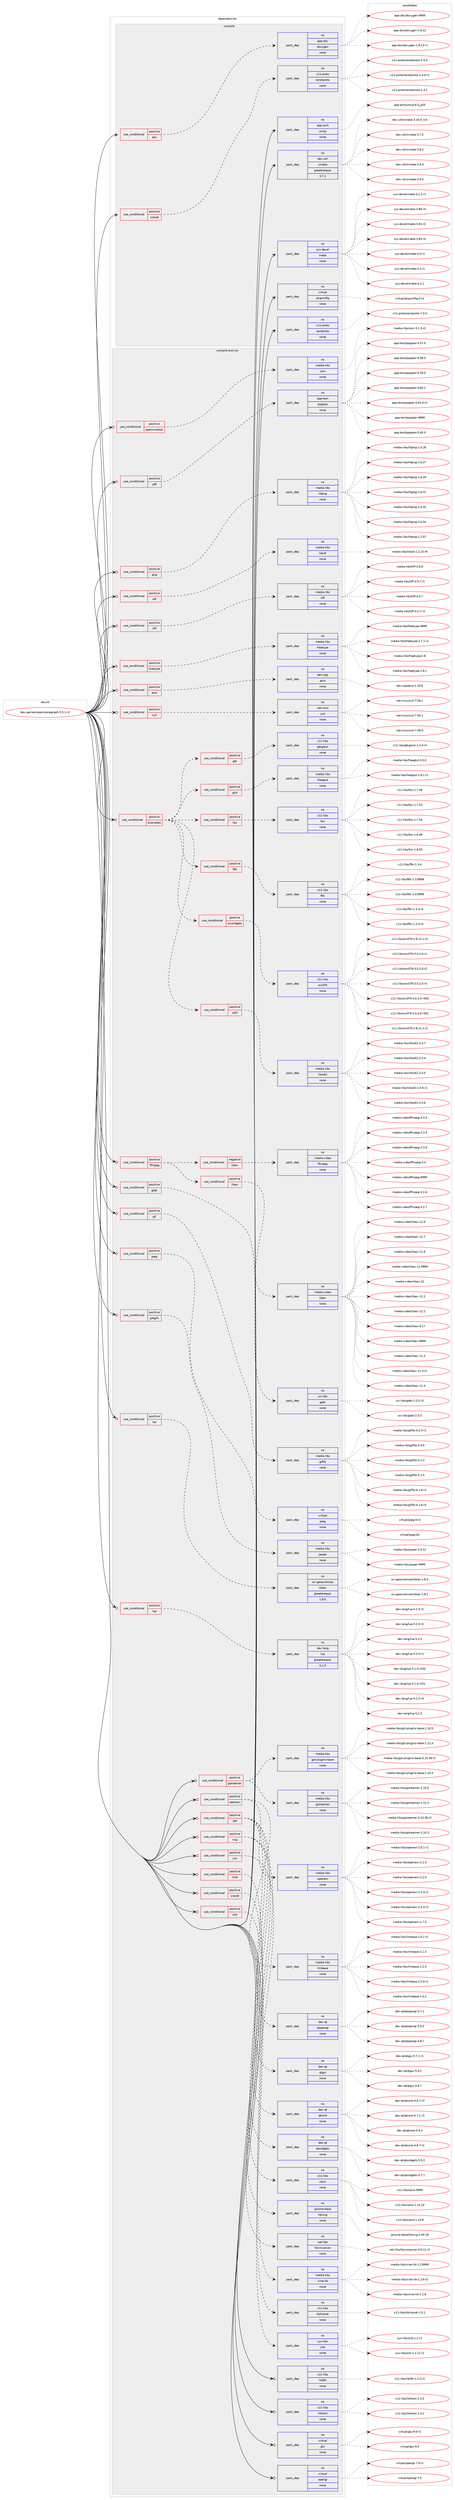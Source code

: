 digraph prolog {

# *************
# Graph options
# *************

newrank=true;
concentrate=true;
compound=true;
graph [rankdir=LR,fontname=Helvetica,fontsize=10,ranksep=1.5];#, ranksep=2.5, nodesep=0.2];
edge  [arrowhead=vee];
node  [fontname=Helvetica,fontsize=10];

# **********
# The ebuild
# **********

subgraph cluster_leftcol {
color=gray;
rank=same;
label=<<i>ebuild</i>>;
id [label="dev-games/openscenegraph-3.5.1-r2", color=red, width=4, href="../dev-games/openscenegraph-3.5.1-r2.svg"];
}

# ****************
# The dependencies
# ****************

subgraph cluster_midcol {
color=gray;
label=<<i>dependencies</i>>;
subgraph cluster_compile {
fillcolor="#eeeeee";
style=filled;
label=<<i>compile</i>>;
subgraph cond17698 {
dependency73138 [label=<<TABLE BORDER="0" CELLBORDER="1" CELLSPACING="0" CELLPADDING="4"><TR><TD ROWSPAN="3" CELLPADDING="10">use_conditional</TD></TR><TR><TD>positive</TD></TR><TR><TD>doc</TD></TR></TABLE>>, shape=none, color=red];
subgraph pack53819 {
dependency73139 [label=<<TABLE BORDER="0" CELLBORDER="1" CELLSPACING="0" CELLPADDING="4" WIDTH="220"><TR><TD ROWSPAN="6" CELLPADDING="30">pack_dep</TD></TR><TR><TD WIDTH="110">no</TD></TR><TR><TD>app-doc</TD></TR><TR><TD>doxygen</TD></TR><TR><TD>none</TD></TR><TR><TD></TD></TR></TABLE>>, shape=none, color=blue];
}
dependency73138:e -> dependency73139:w [weight=20,style="dashed",arrowhead="vee"];
}
id:e -> dependency73138:w [weight=20,style="solid",arrowhead="vee"];
subgraph cond17699 {
dependency73140 [label=<<TABLE BORDER="0" CELLBORDER="1" CELLSPACING="0" CELLPADDING="4"><TR><TD ROWSPAN="3" CELLPADDING="10">use_conditional</TD></TR><TR><TD>positive</TD></TR><TR><TD>xrandr</TD></TR></TABLE>>, shape=none, color=red];
subgraph pack53820 {
dependency73141 [label=<<TABLE BORDER="0" CELLBORDER="1" CELLSPACING="0" CELLPADDING="4" WIDTH="220"><TR><TD ROWSPAN="6" CELLPADDING="30">pack_dep</TD></TR><TR><TD WIDTH="110">no</TD></TR><TR><TD>x11-proto</TD></TR><TR><TD>randrproto</TD></TR><TR><TD>none</TD></TR><TR><TD></TD></TR></TABLE>>, shape=none, color=blue];
}
dependency73140:e -> dependency73141:w [weight=20,style="dashed",arrowhead="vee"];
}
id:e -> dependency73140:w [weight=20,style="solid",arrowhead="vee"];
subgraph pack53821 {
dependency73142 [label=<<TABLE BORDER="0" CELLBORDER="1" CELLSPACING="0" CELLPADDING="4" WIDTH="220"><TR><TD ROWSPAN="6" CELLPADDING="30">pack_dep</TD></TR><TR><TD WIDTH="110">no</TD></TR><TR><TD>app-arch</TD></TR><TR><TD>unzip</TD></TR><TR><TD>none</TD></TR><TR><TD></TD></TR></TABLE>>, shape=none, color=blue];
}
id:e -> dependency73142:w [weight=20,style="solid",arrowhead="vee"];
subgraph pack53822 {
dependency73143 [label=<<TABLE BORDER="0" CELLBORDER="1" CELLSPACING="0" CELLPADDING="4" WIDTH="220"><TR><TD ROWSPAN="6" CELLPADDING="30">pack_dep</TD></TR><TR><TD WIDTH="110">no</TD></TR><TR><TD>dev-util</TD></TR><TR><TD>cmake</TD></TR><TR><TD>greaterequal</TD></TR><TR><TD>3.7.2</TD></TR></TABLE>>, shape=none, color=blue];
}
id:e -> dependency73143:w [weight=20,style="solid",arrowhead="vee"];
subgraph pack53823 {
dependency73144 [label=<<TABLE BORDER="0" CELLBORDER="1" CELLSPACING="0" CELLPADDING="4" WIDTH="220"><TR><TD ROWSPAN="6" CELLPADDING="30">pack_dep</TD></TR><TR><TD WIDTH="110">no</TD></TR><TR><TD>sys-devel</TD></TR><TR><TD>make</TD></TR><TR><TD>none</TD></TR><TR><TD></TD></TR></TABLE>>, shape=none, color=blue];
}
id:e -> dependency73144:w [weight=20,style="solid",arrowhead="vee"];
subgraph pack53824 {
dependency73145 [label=<<TABLE BORDER="0" CELLBORDER="1" CELLSPACING="0" CELLPADDING="4" WIDTH="220"><TR><TD ROWSPAN="6" CELLPADDING="30">pack_dep</TD></TR><TR><TD WIDTH="110">no</TD></TR><TR><TD>virtual</TD></TR><TR><TD>pkgconfig</TD></TR><TR><TD>none</TD></TR><TR><TD></TD></TR></TABLE>>, shape=none, color=blue];
}
id:e -> dependency73145:w [weight=20,style="solid",arrowhead="vee"];
subgraph pack53825 {
dependency73146 [label=<<TABLE BORDER="0" CELLBORDER="1" CELLSPACING="0" CELLPADDING="4" WIDTH="220"><TR><TD ROWSPAN="6" CELLPADDING="30">pack_dep</TD></TR><TR><TD WIDTH="110">no</TD></TR><TR><TD>x11-proto</TD></TR><TR><TD>xextproto</TD></TR><TR><TD>none</TD></TR><TR><TD></TD></TR></TABLE>>, shape=none, color=blue];
}
id:e -> dependency73146:w [weight=20,style="solid",arrowhead="vee"];
}
subgraph cluster_compileandrun {
fillcolor="#eeeeee";
style=filled;
label=<<i>compile and run</i>>;
subgraph cond17700 {
dependency73147 [label=<<TABLE BORDER="0" CELLBORDER="1" CELLSPACING="0" CELLPADDING="4"><TR><TD ROWSPAN="3" CELLPADDING="10">use_conditional</TD></TR><TR><TD>positive</TD></TR><TR><TD>asio</TD></TR></TABLE>>, shape=none, color=red];
subgraph pack53826 {
dependency73148 [label=<<TABLE BORDER="0" CELLBORDER="1" CELLSPACING="0" CELLPADDING="4" WIDTH="220"><TR><TD ROWSPAN="6" CELLPADDING="30">pack_dep</TD></TR><TR><TD WIDTH="110">no</TD></TR><TR><TD>dev-cpp</TD></TR><TR><TD>asio</TD></TR><TR><TD>none</TD></TR><TR><TD></TD></TR></TABLE>>, shape=none, color=blue];
}
dependency73147:e -> dependency73148:w [weight=20,style="dashed",arrowhead="vee"];
}
id:e -> dependency73147:w [weight=20,style="solid",arrowhead="odotvee"];
subgraph cond17701 {
dependency73149 [label=<<TABLE BORDER="0" CELLBORDER="1" CELLSPACING="0" CELLPADDING="4"><TR><TD ROWSPAN="3" CELLPADDING="10">use_conditional</TD></TR><TR><TD>positive</TD></TR><TR><TD>curl</TD></TR></TABLE>>, shape=none, color=red];
subgraph pack53827 {
dependency73150 [label=<<TABLE BORDER="0" CELLBORDER="1" CELLSPACING="0" CELLPADDING="4" WIDTH="220"><TR><TD ROWSPAN="6" CELLPADDING="30">pack_dep</TD></TR><TR><TD WIDTH="110">no</TD></TR><TR><TD>net-misc</TD></TR><TR><TD>curl</TD></TR><TR><TD>none</TD></TR><TR><TD></TD></TR></TABLE>>, shape=none, color=blue];
}
dependency73149:e -> dependency73150:w [weight=20,style="dashed",arrowhead="vee"];
}
id:e -> dependency73149:w [weight=20,style="solid",arrowhead="odotvee"];
subgraph cond17702 {
dependency73151 [label=<<TABLE BORDER="0" CELLBORDER="1" CELLSPACING="0" CELLPADDING="4"><TR><TD ROWSPAN="3" CELLPADDING="10">use_conditional</TD></TR><TR><TD>positive</TD></TR><TR><TD>examples</TD></TR></TABLE>>, shape=none, color=red];
subgraph cond17703 {
dependency73152 [label=<<TABLE BORDER="0" CELLBORDER="1" CELLSPACING="0" CELLPADDING="4"><TR><TD ROWSPAN="3" CELLPADDING="10">use_conditional</TD></TR><TR><TD>positive</TD></TR><TR><TD>fltk</TD></TR></TABLE>>, shape=none, color=red];
subgraph pack53828 {
dependency73153 [label=<<TABLE BORDER="0" CELLBORDER="1" CELLSPACING="0" CELLPADDING="4" WIDTH="220"><TR><TD ROWSPAN="6" CELLPADDING="30">pack_dep</TD></TR><TR><TD WIDTH="110">no</TD></TR><TR><TD>x11-libs</TD></TR><TR><TD>fltk</TD></TR><TR><TD>none</TD></TR><TR><TD></TD></TR></TABLE>>, shape=none, color=blue];
}
dependency73152:e -> dependency73153:w [weight=20,style="dashed",arrowhead="vee"];
}
dependency73151:e -> dependency73152:w [weight=20,style="dashed",arrowhead="vee"];
subgraph cond17704 {
dependency73154 [label=<<TABLE BORDER="0" CELLBORDER="1" CELLSPACING="0" CELLPADDING="4"><TR><TD ROWSPAN="3" CELLPADDING="10">use_conditional</TD></TR><TR><TD>positive</TD></TR><TR><TD>fox</TD></TR></TABLE>>, shape=none, color=red];
subgraph pack53829 {
dependency73155 [label=<<TABLE BORDER="0" CELLBORDER="1" CELLSPACING="0" CELLPADDING="4" WIDTH="220"><TR><TD ROWSPAN="6" CELLPADDING="30">pack_dep</TD></TR><TR><TD WIDTH="110">no</TD></TR><TR><TD>x11-libs</TD></TR><TR><TD>fox</TD></TR><TR><TD>none</TD></TR><TR><TD></TD></TR></TABLE>>, shape=none, color=blue];
}
dependency73154:e -> dependency73155:w [weight=20,style="dashed",arrowhead="vee"];
}
dependency73151:e -> dependency73154:w [weight=20,style="dashed",arrowhead="vee"];
subgraph cond17705 {
dependency73156 [label=<<TABLE BORDER="0" CELLBORDER="1" CELLSPACING="0" CELLPADDING="4"><TR><TD ROWSPAN="3" CELLPADDING="10">use_conditional</TD></TR><TR><TD>positive</TD></TR><TR><TD>glut</TD></TR></TABLE>>, shape=none, color=red];
subgraph pack53830 {
dependency73157 [label=<<TABLE BORDER="0" CELLBORDER="1" CELLSPACING="0" CELLPADDING="4" WIDTH="220"><TR><TD ROWSPAN="6" CELLPADDING="30">pack_dep</TD></TR><TR><TD WIDTH="110">no</TD></TR><TR><TD>media-libs</TD></TR><TR><TD>freeglut</TD></TR><TR><TD>none</TD></TR><TR><TD></TD></TR></TABLE>>, shape=none, color=blue];
}
dependency73156:e -> dependency73157:w [weight=20,style="dashed",arrowhead="vee"];
}
dependency73151:e -> dependency73156:w [weight=20,style="dashed",arrowhead="vee"];
subgraph cond17706 {
dependency73158 [label=<<TABLE BORDER="0" CELLBORDER="1" CELLSPACING="0" CELLPADDING="4"><TR><TD ROWSPAN="3" CELLPADDING="10">use_conditional</TD></TR><TR><TD>positive</TD></TR><TR><TD>gtk</TD></TR></TABLE>>, shape=none, color=red];
subgraph pack53831 {
dependency73159 [label=<<TABLE BORDER="0" CELLBORDER="1" CELLSPACING="0" CELLPADDING="4" WIDTH="220"><TR><TD ROWSPAN="6" CELLPADDING="30">pack_dep</TD></TR><TR><TD WIDTH="110">no</TD></TR><TR><TD>x11-libs</TD></TR><TR><TD>gtkglext</TD></TR><TR><TD>none</TD></TR><TR><TD></TD></TR></TABLE>>, shape=none, color=blue];
}
dependency73158:e -> dependency73159:w [weight=20,style="dashed",arrowhead="vee"];
}
dependency73151:e -> dependency73158:w [weight=20,style="dashed",arrowhead="vee"];
subgraph cond17707 {
dependency73160 [label=<<TABLE BORDER="0" CELLBORDER="1" CELLSPACING="0" CELLPADDING="4"><TR><TD ROWSPAN="3" CELLPADDING="10">use_conditional</TD></TR><TR><TD>positive</TD></TR><TR><TD>sdl2</TD></TR></TABLE>>, shape=none, color=red];
subgraph pack53832 {
dependency73161 [label=<<TABLE BORDER="0" CELLBORDER="1" CELLSPACING="0" CELLPADDING="4" WIDTH="220"><TR><TD ROWSPAN="6" CELLPADDING="30">pack_dep</TD></TR><TR><TD WIDTH="110">no</TD></TR><TR><TD>media-libs</TD></TR><TR><TD>libsdl2</TD></TR><TR><TD>none</TD></TR><TR><TD></TD></TR></TABLE>>, shape=none, color=blue];
}
dependency73160:e -> dependency73161:w [weight=20,style="dashed",arrowhead="vee"];
}
dependency73151:e -> dependency73160:w [weight=20,style="dashed",arrowhead="vee"];
subgraph cond17708 {
dependency73162 [label=<<TABLE BORDER="0" CELLBORDER="1" CELLSPACING="0" CELLPADDING="4"><TR><TD ROWSPAN="3" CELLPADDING="10">use_conditional</TD></TR><TR><TD>positive</TD></TR><TR><TD>wxwidgets</TD></TR></TABLE>>, shape=none, color=red];
subgraph pack53833 {
dependency73163 [label=<<TABLE BORDER="0" CELLBORDER="1" CELLSPACING="0" CELLPADDING="4" WIDTH="220"><TR><TD ROWSPAN="6" CELLPADDING="30">pack_dep</TD></TR><TR><TD WIDTH="110">no</TD></TR><TR><TD>x11-libs</TD></TR><TR><TD>wxGTK</TD></TR><TR><TD>none</TD></TR><TR><TD></TD></TR></TABLE>>, shape=none, color=blue];
}
dependency73162:e -> dependency73163:w [weight=20,style="dashed",arrowhead="vee"];
}
dependency73151:e -> dependency73162:w [weight=20,style="dashed",arrowhead="vee"];
}
id:e -> dependency73151:w [weight=20,style="solid",arrowhead="odotvee"];
subgraph cond17709 {
dependency73164 [label=<<TABLE BORDER="0" CELLBORDER="1" CELLSPACING="0" CELLPADDING="4"><TR><TD ROWSPAN="3" CELLPADDING="10">use_conditional</TD></TR><TR><TD>positive</TD></TR><TR><TD>ffmpeg</TD></TR></TABLE>>, shape=none, color=red];
subgraph cond17710 {
dependency73165 [label=<<TABLE BORDER="0" CELLBORDER="1" CELLSPACING="0" CELLPADDING="4"><TR><TD ROWSPAN="3" CELLPADDING="10">use_conditional</TD></TR><TR><TD>positive</TD></TR><TR><TD>libav</TD></TR></TABLE>>, shape=none, color=red];
subgraph pack53834 {
dependency73166 [label=<<TABLE BORDER="0" CELLBORDER="1" CELLSPACING="0" CELLPADDING="4" WIDTH="220"><TR><TD ROWSPAN="6" CELLPADDING="30">pack_dep</TD></TR><TR><TD WIDTH="110">no</TD></TR><TR><TD>media-video</TD></TR><TR><TD>libav</TD></TR><TR><TD>none</TD></TR><TR><TD></TD></TR></TABLE>>, shape=none, color=blue];
}
dependency73165:e -> dependency73166:w [weight=20,style="dashed",arrowhead="vee"];
}
dependency73164:e -> dependency73165:w [weight=20,style="dashed",arrowhead="vee"];
subgraph cond17711 {
dependency73167 [label=<<TABLE BORDER="0" CELLBORDER="1" CELLSPACING="0" CELLPADDING="4"><TR><TD ROWSPAN="3" CELLPADDING="10">use_conditional</TD></TR><TR><TD>negative</TD></TR><TR><TD>libav</TD></TR></TABLE>>, shape=none, color=red];
subgraph pack53835 {
dependency73168 [label=<<TABLE BORDER="0" CELLBORDER="1" CELLSPACING="0" CELLPADDING="4" WIDTH="220"><TR><TD ROWSPAN="6" CELLPADDING="30">pack_dep</TD></TR><TR><TD WIDTH="110">no</TD></TR><TR><TD>media-video</TD></TR><TR><TD>ffmpeg</TD></TR><TR><TD>none</TD></TR><TR><TD></TD></TR></TABLE>>, shape=none, color=blue];
}
dependency73167:e -> dependency73168:w [weight=20,style="dashed",arrowhead="vee"];
}
dependency73164:e -> dependency73167:w [weight=20,style="dashed",arrowhead="vee"];
}
id:e -> dependency73164:w [weight=20,style="solid",arrowhead="odotvee"];
subgraph cond17712 {
dependency73169 [label=<<TABLE BORDER="0" CELLBORDER="1" CELLSPACING="0" CELLPADDING="4"><TR><TD ROWSPAN="3" CELLPADDING="10">use_conditional</TD></TR><TR><TD>positive</TD></TR><TR><TD>gdal</TD></TR></TABLE>>, shape=none, color=red];
subgraph pack53836 {
dependency73170 [label=<<TABLE BORDER="0" CELLBORDER="1" CELLSPACING="0" CELLPADDING="4" WIDTH="220"><TR><TD ROWSPAN="6" CELLPADDING="30">pack_dep</TD></TR><TR><TD WIDTH="110">no</TD></TR><TR><TD>sci-libs</TD></TR><TR><TD>gdal</TD></TR><TR><TD>none</TD></TR><TR><TD></TD></TR></TABLE>>, shape=none, color=blue];
}
dependency73169:e -> dependency73170:w [weight=20,style="dashed",arrowhead="vee"];
}
id:e -> dependency73169:w [weight=20,style="solid",arrowhead="odotvee"];
subgraph cond17713 {
dependency73171 [label=<<TABLE BORDER="0" CELLBORDER="1" CELLSPACING="0" CELLPADDING="4"><TR><TD ROWSPAN="3" CELLPADDING="10">use_conditional</TD></TR><TR><TD>positive</TD></TR><TR><TD>gif</TD></TR></TABLE>>, shape=none, color=red];
subgraph pack53837 {
dependency73172 [label=<<TABLE BORDER="0" CELLBORDER="1" CELLSPACING="0" CELLPADDING="4" WIDTH="220"><TR><TD ROWSPAN="6" CELLPADDING="30">pack_dep</TD></TR><TR><TD WIDTH="110">no</TD></TR><TR><TD>media-libs</TD></TR><TR><TD>giflib</TD></TR><TR><TD>none</TD></TR><TR><TD></TD></TR></TABLE>>, shape=none, color=blue];
}
dependency73171:e -> dependency73172:w [weight=20,style="dashed",arrowhead="vee"];
}
id:e -> dependency73171:w [weight=20,style="solid",arrowhead="odotvee"];
subgraph cond17714 {
dependency73173 [label=<<TABLE BORDER="0" CELLBORDER="1" CELLSPACING="0" CELLPADDING="4"><TR><TD ROWSPAN="3" CELLPADDING="10">use_conditional</TD></TR><TR><TD>positive</TD></TR><TR><TD>gstreamer</TD></TR></TABLE>>, shape=none, color=red];
subgraph pack53838 {
dependency73174 [label=<<TABLE BORDER="0" CELLBORDER="1" CELLSPACING="0" CELLPADDING="4" WIDTH="220"><TR><TD ROWSPAN="6" CELLPADDING="30">pack_dep</TD></TR><TR><TD WIDTH="110">no</TD></TR><TR><TD>media-libs</TD></TR><TR><TD>gstreamer</TD></TR><TR><TD>none</TD></TR><TR><TD></TD></TR></TABLE>>, shape=none, color=blue];
}
dependency73173:e -> dependency73174:w [weight=20,style="dashed",arrowhead="vee"];
subgraph pack53839 {
dependency73175 [label=<<TABLE BORDER="0" CELLBORDER="1" CELLSPACING="0" CELLPADDING="4" WIDTH="220"><TR><TD ROWSPAN="6" CELLPADDING="30">pack_dep</TD></TR><TR><TD WIDTH="110">no</TD></TR><TR><TD>media-libs</TD></TR><TR><TD>gst-plugins-base</TD></TR><TR><TD>none</TD></TR><TR><TD></TD></TR></TABLE>>, shape=none, color=blue];
}
dependency73173:e -> dependency73175:w [weight=20,style="dashed",arrowhead="vee"];
}
id:e -> dependency73173:w [weight=20,style="solid",arrowhead="odotvee"];
subgraph cond17715 {
dependency73176 [label=<<TABLE BORDER="0" CELLBORDER="1" CELLSPACING="0" CELLPADDING="4"><TR><TD ROWSPAN="3" CELLPADDING="10">use_conditional</TD></TR><TR><TD>positive</TD></TR><TR><TD>jpeg</TD></TR></TABLE>>, shape=none, color=red];
subgraph pack53840 {
dependency73177 [label=<<TABLE BORDER="0" CELLBORDER="1" CELLSPACING="0" CELLPADDING="4" WIDTH="220"><TR><TD ROWSPAN="6" CELLPADDING="30">pack_dep</TD></TR><TR><TD WIDTH="110">no</TD></TR><TR><TD>virtual</TD></TR><TR><TD>jpeg</TD></TR><TR><TD>none</TD></TR><TR><TD></TD></TR></TABLE>>, shape=none, color=blue];
}
dependency73176:e -> dependency73177:w [weight=20,style="dashed",arrowhead="vee"];
}
id:e -> dependency73176:w [weight=20,style="solid",arrowhead="odotvee"];
subgraph cond17716 {
dependency73178 [label=<<TABLE BORDER="0" CELLBORDER="1" CELLSPACING="0" CELLPADDING="4"><TR><TD ROWSPAN="3" CELLPADDING="10">use_conditional</TD></TR><TR><TD>positive</TD></TR><TR><TD>jpeg2k</TD></TR></TABLE>>, shape=none, color=red];
subgraph pack53841 {
dependency73179 [label=<<TABLE BORDER="0" CELLBORDER="1" CELLSPACING="0" CELLPADDING="4" WIDTH="220"><TR><TD ROWSPAN="6" CELLPADDING="30">pack_dep</TD></TR><TR><TD WIDTH="110">no</TD></TR><TR><TD>media-libs</TD></TR><TR><TD>jasper</TD></TR><TR><TD>none</TD></TR><TR><TD></TD></TR></TABLE>>, shape=none, color=blue];
}
dependency73178:e -> dependency73179:w [weight=20,style="dashed",arrowhead="vee"];
}
id:e -> dependency73178:w [weight=20,style="solid",arrowhead="odotvee"];
subgraph cond17717 {
dependency73180 [label=<<TABLE BORDER="0" CELLBORDER="1" CELLSPACING="0" CELLPADDING="4"><TR><TD ROWSPAN="3" CELLPADDING="10">use_conditional</TD></TR><TR><TD>positive</TD></TR><TR><TD>las</TD></TR></TABLE>>, shape=none, color=red];
subgraph pack53842 {
dependency73181 [label=<<TABLE BORDER="0" CELLBORDER="1" CELLSPACING="0" CELLPADDING="4" WIDTH="220"><TR><TD ROWSPAN="6" CELLPADDING="30">pack_dep</TD></TR><TR><TD WIDTH="110">no</TD></TR><TR><TD>sci-geosciences</TD></TR><TR><TD>liblas</TD></TR><TR><TD>greaterequal</TD></TR><TR><TD>1.8.0</TD></TR></TABLE>>, shape=none, color=blue];
}
dependency73180:e -> dependency73181:w [weight=20,style="dashed",arrowhead="vee"];
}
id:e -> dependency73180:w [weight=20,style="solid",arrowhead="odotvee"];
subgraph cond17718 {
dependency73182 [label=<<TABLE BORDER="0" CELLBORDER="1" CELLSPACING="0" CELLPADDING="4"><TR><TD ROWSPAN="3" CELLPADDING="10">use_conditional</TD></TR><TR><TD>positive</TD></TR><TR><TD>lua</TD></TR></TABLE>>, shape=none, color=red];
subgraph pack53843 {
dependency73183 [label=<<TABLE BORDER="0" CELLBORDER="1" CELLSPACING="0" CELLPADDING="4" WIDTH="220"><TR><TD ROWSPAN="6" CELLPADDING="30">pack_dep</TD></TR><TR><TD WIDTH="110">no</TD></TR><TR><TD>dev-lang</TD></TR><TR><TD>lua</TD></TR><TR><TD>greaterequal</TD></TR><TR><TD>5.1.5</TD></TR></TABLE>>, shape=none, color=blue];
}
dependency73182:e -> dependency73183:w [weight=20,style="dashed",arrowhead="vee"];
}
id:e -> dependency73182:w [weight=20,style="solid",arrowhead="odotvee"];
subgraph cond17719 {
dependency73184 [label=<<TABLE BORDER="0" CELLBORDER="1" CELLSPACING="0" CELLPADDING="4"><TR><TD ROWSPAN="3" CELLPADDING="10">use_conditional</TD></TR><TR><TD>positive</TD></TR><TR><TD>openexr</TD></TR></TABLE>>, shape=none, color=red];
subgraph pack53844 {
dependency73185 [label=<<TABLE BORDER="0" CELLBORDER="1" CELLSPACING="0" CELLPADDING="4" WIDTH="220"><TR><TD ROWSPAN="6" CELLPADDING="30">pack_dep</TD></TR><TR><TD WIDTH="110">no</TD></TR><TR><TD>media-libs</TD></TR><TR><TD>ilmbase</TD></TR><TR><TD>none</TD></TR><TR><TD></TD></TR></TABLE>>, shape=none, color=blue];
}
dependency73184:e -> dependency73185:w [weight=20,style="dashed",arrowhead="vee"];
subgraph pack53845 {
dependency73186 [label=<<TABLE BORDER="0" CELLBORDER="1" CELLSPACING="0" CELLPADDING="4" WIDTH="220"><TR><TD ROWSPAN="6" CELLPADDING="30">pack_dep</TD></TR><TR><TD WIDTH="110">no</TD></TR><TR><TD>media-libs</TD></TR><TR><TD>openexr</TD></TR><TR><TD>none</TD></TR><TR><TD></TD></TR></TABLE>>, shape=none, color=blue];
}
dependency73184:e -> dependency73186:w [weight=20,style="dashed",arrowhead="vee"];
}
id:e -> dependency73184:w [weight=20,style="solid",arrowhead="odotvee"];
subgraph cond17720 {
dependency73187 [label=<<TABLE BORDER="0" CELLBORDER="1" CELLSPACING="0" CELLPADDING="4"><TR><TD ROWSPAN="3" CELLPADDING="10">use_conditional</TD></TR><TR><TD>positive</TD></TR><TR><TD>openinventor</TD></TR></TABLE>>, shape=none, color=red];
subgraph pack53846 {
dependency73188 [label=<<TABLE BORDER="0" CELLBORDER="1" CELLSPACING="0" CELLPADDING="4" WIDTH="220"><TR><TD ROWSPAN="6" CELLPADDING="30">pack_dep</TD></TR><TR><TD WIDTH="110">no</TD></TR><TR><TD>media-libs</TD></TR><TR><TD>coin</TD></TR><TR><TD>none</TD></TR><TR><TD></TD></TR></TABLE>>, shape=none, color=blue];
}
dependency73187:e -> dependency73188:w [weight=20,style="dashed",arrowhead="vee"];
}
id:e -> dependency73187:w [weight=20,style="solid",arrowhead="odotvee"];
subgraph cond17721 {
dependency73189 [label=<<TABLE BORDER="0" CELLBORDER="1" CELLSPACING="0" CELLPADDING="4"><TR><TD ROWSPAN="3" CELLPADDING="10">use_conditional</TD></TR><TR><TD>positive</TD></TR><TR><TD>pdf</TD></TR></TABLE>>, shape=none, color=red];
subgraph pack53847 {
dependency73190 [label=<<TABLE BORDER="0" CELLBORDER="1" CELLSPACING="0" CELLPADDING="4" WIDTH="220"><TR><TD ROWSPAN="6" CELLPADDING="30">pack_dep</TD></TR><TR><TD WIDTH="110">no</TD></TR><TR><TD>app-text</TD></TR><TR><TD>poppler</TD></TR><TR><TD>none</TD></TR><TR><TD></TD></TR></TABLE>>, shape=none, color=blue];
}
dependency73189:e -> dependency73190:w [weight=20,style="dashed",arrowhead="vee"];
}
id:e -> dependency73189:w [weight=20,style="solid",arrowhead="odotvee"];
subgraph cond17722 {
dependency73191 [label=<<TABLE BORDER="0" CELLBORDER="1" CELLSPACING="0" CELLPADDING="4"><TR><TD ROWSPAN="3" CELLPADDING="10">use_conditional</TD></TR><TR><TD>positive</TD></TR><TR><TD>png</TD></TR></TABLE>>, shape=none, color=red];
subgraph pack53848 {
dependency73192 [label=<<TABLE BORDER="0" CELLBORDER="1" CELLSPACING="0" CELLPADDING="4" WIDTH="220"><TR><TD ROWSPAN="6" CELLPADDING="30">pack_dep</TD></TR><TR><TD WIDTH="110">no</TD></TR><TR><TD>media-libs</TD></TR><TR><TD>libpng</TD></TR><TR><TD>none</TD></TR><TR><TD></TD></TR></TABLE>>, shape=none, color=blue];
}
dependency73191:e -> dependency73192:w [weight=20,style="dashed",arrowhead="vee"];
}
id:e -> dependency73191:w [weight=20,style="solid",arrowhead="odotvee"];
subgraph cond17723 {
dependency73193 [label=<<TABLE BORDER="0" CELLBORDER="1" CELLSPACING="0" CELLPADDING="4"><TR><TD ROWSPAN="3" CELLPADDING="10">use_conditional</TD></TR><TR><TD>positive</TD></TR><TR><TD>qt5</TD></TR></TABLE>>, shape=none, color=red];
subgraph pack53849 {
dependency73194 [label=<<TABLE BORDER="0" CELLBORDER="1" CELLSPACING="0" CELLPADDING="4" WIDTH="220"><TR><TD ROWSPAN="6" CELLPADDING="30">pack_dep</TD></TR><TR><TD WIDTH="110">no</TD></TR><TR><TD>dev-qt</TD></TR><TR><TD>qtcore</TD></TR><TR><TD>none</TD></TR><TR><TD></TD></TR></TABLE>>, shape=none, color=blue];
}
dependency73193:e -> dependency73194:w [weight=20,style="dashed",arrowhead="vee"];
subgraph pack53850 {
dependency73195 [label=<<TABLE BORDER="0" CELLBORDER="1" CELLSPACING="0" CELLPADDING="4" WIDTH="220"><TR><TD ROWSPAN="6" CELLPADDING="30">pack_dep</TD></TR><TR><TD WIDTH="110">no</TD></TR><TR><TD>dev-qt</TD></TR><TR><TD>qtgui</TD></TR><TR><TD>none</TD></TR><TR><TD></TD></TR></TABLE>>, shape=none, color=blue];
}
dependency73193:e -> dependency73195:w [weight=20,style="dashed",arrowhead="vee"];
subgraph pack53851 {
dependency73196 [label=<<TABLE BORDER="0" CELLBORDER="1" CELLSPACING="0" CELLPADDING="4" WIDTH="220"><TR><TD ROWSPAN="6" CELLPADDING="30">pack_dep</TD></TR><TR><TD WIDTH="110">no</TD></TR><TR><TD>dev-qt</TD></TR><TR><TD>qtopengl</TD></TR><TR><TD>none</TD></TR><TR><TD></TD></TR></TABLE>>, shape=none, color=blue];
}
dependency73193:e -> dependency73196:w [weight=20,style="dashed",arrowhead="vee"];
subgraph pack53852 {
dependency73197 [label=<<TABLE BORDER="0" CELLBORDER="1" CELLSPACING="0" CELLPADDING="4" WIDTH="220"><TR><TD ROWSPAN="6" CELLPADDING="30">pack_dep</TD></TR><TR><TD WIDTH="110">no</TD></TR><TR><TD>dev-qt</TD></TR><TR><TD>qtwidgets</TD></TR><TR><TD>none</TD></TR><TR><TD></TD></TR></TABLE>>, shape=none, color=blue];
}
dependency73193:e -> dependency73197:w [weight=20,style="dashed",arrowhead="vee"];
}
id:e -> dependency73193:w [weight=20,style="solid",arrowhead="odotvee"];
subgraph cond17724 {
dependency73198 [label=<<TABLE BORDER="0" CELLBORDER="1" CELLSPACING="0" CELLPADDING="4"><TR><TD ROWSPAN="3" CELLPADDING="10">use_conditional</TD></TR><TR><TD>positive</TD></TR><TR><TD>sdl</TD></TR></TABLE>>, shape=none, color=red];
subgraph pack53853 {
dependency73199 [label=<<TABLE BORDER="0" CELLBORDER="1" CELLSPACING="0" CELLPADDING="4" WIDTH="220"><TR><TD ROWSPAN="6" CELLPADDING="30">pack_dep</TD></TR><TR><TD WIDTH="110">no</TD></TR><TR><TD>media-libs</TD></TR><TR><TD>libsdl</TD></TR><TR><TD>none</TD></TR><TR><TD></TD></TR></TABLE>>, shape=none, color=blue];
}
dependency73198:e -> dependency73199:w [weight=20,style="dashed",arrowhead="vee"];
}
id:e -> dependency73198:w [weight=20,style="solid",arrowhead="odotvee"];
subgraph cond17725 {
dependency73200 [label=<<TABLE BORDER="0" CELLBORDER="1" CELLSPACING="0" CELLPADDING="4"><TR><TD ROWSPAN="3" CELLPADDING="10">use_conditional</TD></TR><TR><TD>positive</TD></TR><TR><TD>svg</TD></TR></TABLE>>, shape=none, color=red];
subgraph pack53854 {
dependency73201 [label=<<TABLE BORDER="0" CELLBORDER="1" CELLSPACING="0" CELLPADDING="4" WIDTH="220"><TR><TD ROWSPAN="6" CELLPADDING="30">pack_dep</TD></TR><TR><TD WIDTH="110">no</TD></TR><TR><TD>gnome-base</TD></TR><TR><TD>librsvg</TD></TR><TR><TD>none</TD></TR><TR><TD></TD></TR></TABLE>>, shape=none, color=blue];
}
dependency73200:e -> dependency73201:w [weight=20,style="dashed",arrowhead="vee"];
subgraph pack53855 {
dependency73202 [label=<<TABLE BORDER="0" CELLBORDER="1" CELLSPACING="0" CELLPADDING="4" WIDTH="220"><TR><TD ROWSPAN="6" CELLPADDING="30">pack_dep</TD></TR><TR><TD WIDTH="110">no</TD></TR><TR><TD>x11-libs</TD></TR><TR><TD>cairo</TD></TR><TR><TD>none</TD></TR><TR><TD></TD></TR></TABLE>>, shape=none, color=blue];
}
dependency73200:e -> dependency73202:w [weight=20,style="dashed",arrowhead="vee"];
}
id:e -> dependency73200:w [weight=20,style="solid",arrowhead="odotvee"];
subgraph cond17726 {
dependency73203 [label=<<TABLE BORDER="0" CELLBORDER="1" CELLSPACING="0" CELLPADDING="4"><TR><TD ROWSPAN="3" CELLPADDING="10">use_conditional</TD></TR><TR><TD>positive</TD></TR><TR><TD>tiff</TD></TR></TABLE>>, shape=none, color=red];
subgraph pack53856 {
dependency73204 [label=<<TABLE BORDER="0" CELLBORDER="1" CELLSPACING="0" CELLPADDING="4" WIDTH="220"><TR><TD ROWSPAN="6" CELLPADDING="30">pack_dep</TD></TR><TR><TD WIDTH="110">no</TD></TR><TR><TD>media-libs</TD></TR><TR><TD>tiff</TD></TR><TR><TD>none</TD></TR><TR><TD></TD></TR></TABLE>>, shape=none, color=blue];
}
dependency73203:e -> dependency73204:w [weight=20,style="dashed",arrowhead="vee"];
}
id:e -> dependency73203:w [weight=20,style="solid",arrowhead="odotvee"];
subgraph cond17727 {
dependency73205 [label=<<TABLE BORDER="0" CELLBORDER="1" CELLSPACING="0" CELLPADDING="4"><TR><TD ROWSPAN="3" CELLPADDING="10">use_conditional</TD></TR><TR><TD>positive</TD></TR><TR><TD>truetype</TD></TR></TABLE>>, shape=none, color=red];
subgraph pack53857 {
dependency73206 [label=<<TABLE BORDER="0" CELLBORDER="1" CELLSPACING="0" CELLPADDING="4" WIDTH="220"><TR><TD ROWSPAN="6" CELLPADDING="30">pack_dep</TD></TR><TR><TD WIDTH="110">no</TD></TR><TR><TD>media-libs</TD></TR><TR><TD>freetype</TD></TR><TR><TD>none</TD></TR><TR><TD></TD></TR></TABLE>>, shape=none, color=blue];
}
dependency73205:e -> dependency73206:w [weight=20,style="dashed",arrowhead="vee"];
}
id:e -> dependency73205:w [weight=20,style="solid",arrowhead="odotvee"];
subgraph cond17728 {
dependency73207 [label=<<TABLE BORDER="0" CELLBORDER="1" CELLSPACING="0" CELLPADDING="4"><TR><TD ROWSPAN="3" CELLPADDING="10">use_conditional</TD></TR><TR><TD>positive</TD></TR><TR><TD>vnc</TD></TR></TABLE>>, shape=none, color=red];
subgraph pack53858 {
dependency73208 [label=<<TABLE BORDER="0" CELLBORDER="1" CELLSPACING="0" CELLPADDING="4" WIDTH="220"><TR><TD ROWSPAN="6" CELLPADDING="30">pack_dep</TD></TR><TR><TD WIDTH="110">no</TD></TR><TR><TD>net-libs</TD></TR><TR><TD>libvncserver</TD></TR><TR><TD>none</TD></TR><TR><TD></TD></TR></TABLE>>, shape=none, color=blue];
}
dependency73207:e -> dependency73208:w [weight=20,style="dashed",arrowhead="vee"];
}
id:e -> dependency73207:w [weight=20,style="solid",arrowhead="odotvee"];
subgraph cond17729 {
dependency73209 [label=<<TABLE BORDER="0" CELLBORDER="1" CELLSPACING="0" CELLPADDING="4"><TR><TD ROWSPAN="3" CELLPADDING="10">use_conditional</TD></TR><TR><TD>positive</TD></TR><TR><TD>xine</TD></TR></TABLE>>, shape=none, color=red];
subgraph pack53859 {
dependency73210 [label=<<TABLE BORDER="0" CELLBORDER="1" CELLSPACING="0" CELLPADDING="4" WIDTH="220"><TR><TD ROWSPAN="6" CELLPADDING="30">pack_dep</TD></TR><TR><TD WIDTH="110">no</TD></TR><TR><TD>media-libs</TD></TR><TR><TD>xine-lib</TD></TR><TR><TD>none</TD></TR><TR><TD></TD></TR></TABLE>>, shape=none, color=blue];
}
dependency73209:e -> dependency73210:w [weight=20,style="dashed",arrowhead="vee"];
}
id:e -> dependency73209:w [weight=20,style="solid",arrowhead="odotvee"];
subgraph cond17730 {
dependency73211 [label=<<TABLE BORDER="0" CELLBORDER="1" CELLSPACING="0" CELLPADDING="4"><TR><TD ROWSPAN="3" CELLPADDING="10">use_conditional</TD></TR><TR><TD>positive</TD></TR><TR><TD>xrandr</TD></TR></TABLE>>, shape=none, color=red];
subgraph pack53860 {
dependency73212 [label=<<TABLE BORDER="0" CELLBORDER="1" CELLSPACING="0" CELLPADDING="4" WIDTH="220"><TR><TD ROWSPAN="6" CELLPADDING="30">pack_dep</TD></TR><TR><TD WIDTH="110">no</TD></TR><TR><TD>x11-libs</TD></TR><TR><TD>libXrandr</TD></TR><TR><TD>none</TD></TR><TR><TD></TD></TR></TABLE>>, shape=none, color=blue];
}
dependency73211:e -> dependency73212:w [weight=20,style="dashed",arrowhead="vee"];
}
id:e -> dependency73211:w [weight=20,style="solid",arrowhead="odotvee"];
subgraph cond17731 {
dependency73213 [label=<<TABLE BORDER="0" CELLBORDER="1" CELLSPACING="0" CELLPADDING="4"><TR><TD ROWSPAN="3" CELLPADDING="10">use_conditional</TD></TR><TR><TD>positive</TD></TR><TR><TD>zlib</TD></TR></TABLE>>, shape=none, color=red];
subgraph pack53861 {
dependency73214 [label=<<TABLE BORDER="0" CELLBORDER="1" CELLSPACING="0" CELLPADDING="4" WIDTH="220"><TR><TD ROWSPAN="6" CELLPADDING="30">pack_dep</TD></TR><TR><TD WIDTH="110">no</TD></TR><TR><TD>sys-libs</TD></TR><TR><TD>zlib</TD></TR><TR><TD>none</TD></TR><TR><TD></TD></TR></TABLE>>, shape=none, color=blue];
}
dependency73213:e -> dependency73214:w [weight=20,style="dashed",arrowhead="vee"];
}
id:e -> dependency73213:w [weight=20,style="solid",arrowhead="odotvee"];
subgraph pack53862 {
dependency73215 [label=<<TABLE BORDER="0" CELLBORDER="1" CELLSPACING="0" CELLPADDING="4" WIDTH="220"><TR><TD ROWSPAN="6" CELLPADDING="30">pack_dep</TD></TR><TR><TD WIDTH="110">no</TD></TR><TR><TD>virtual</TD></TR><TR><TD>glu</TD></TR><TR><TD>none</TD></TR><TR><TD></TD></TR></TABLE>>, shape=none, color=blue];
}
id:e -> dependency73215:w [weight=20,style="solid",arrowhead="odotvee"];
subgraph pack53863 {
dependency73216 [label=<<TABLE BORDER="0" CELLBORDER="1" CELLSPACING="0" CELLPADDING="4" WIDTH="220"><TR><TD ROWSPAN="6" CELLPADDING="30">pack_dep</TD></TR><TR><TD WIDTH="110">no</TD></TR><TR><TD>virtual</TD></TR><TR><TD>opengl</TD></TR><TR><TD>none</TD></TR><TR><TD></TD></TR></TABLE>>, shape=none, color=blue];
}
id:e -> dependency73216:w [weight=20,style="solid",arrowhead="odotvee"];
subgraph pack53864 {
dependency73217 [label=<<TABLE BORDER="0" CELLBORDER="1" CELLSPACING="0" CELLPADDING="4" WIDTH="220"><TR><TD ROWSPAN="6" CELLPADDING="30">pack_dep</TD></TR><TR><TD WIDTH="110">no</TD></TR><TR><TD>x11-libs</TD></TR><TR><TD>libSM</TD></TR><TR><TD>none</TD></TR><TR><TD></TD></TR></TABLE>>, shape=none, color=blue];
}
id:e -> dependency73217:w [weight=20,style="solid",arrowhead="odotvee"];
subgraph pack53865 {
dependency73218 [label=<<TABLE BORDER="0" CELLBORDER="1" CELLSPACING="0" CELLPADDING="4" WIDTH="220"><TR><TD ROWSPAN="6" CELLPADDING="30">pack_dep</TD></TR><TR><TD WIDTH="110">no</TD></TR><TR><TD>x11-libs</TD></TR><TR><TD>libXext</TD></TR><TR><TD>none</TD></TR><TR><TD></TD></TR></TABLE>>, shape=none, color=blue];
}
id:e -> dependency73218:w [weight=20,style="solid",arrowhead="odotvee"];
}
subgraph cluster_run {
fillcolor="#eeeeee";
style=filled;
label=<<i>run</i>>;
}
}

# **************
# The candidates
# **************

subgraph cluster_choices {
rank=same;
color=gray;
label=<<i>candidates</i>>;

subgraph choice53819 {
color=black;
nodesep=1;
choice9711211245100111994710011112012110310111045494656464950 [label="app-doc/doxygen-1.8.12", color=red, width=4,href="../app-doc/doxygen-1.8.12.svg"];
choice97112112451001119947100111120121103101110454946564649514511449 [label="app-doc/doxygen-1.8.13-r1", color=red, width=4,href="../app-doc/doxygen-1.8.13-r1.svg"];
choice971121124510011199471001111201211031011104557575757 [label="app-doc/doxygen-9999", color=red, width=4,href="../app-doc/doxygen-9999.svg"];
dependency73139:e -> choice9711211245100111994710011112012110310111045494656464950:w [style=dotted,weight="100"];
dependency73139:e -> choice97112112451001119947100111120121103101110454946564649514511449:w [style=dotted,weight="100"];
dependency73139:e -> choice971121124510011199471001111201211031011104557575757:w [style=dotted,weight="100"];
}
subgraph choice53820 {
color=black;
nodesep=1;
choice12049494511211411111611147114971101001141121141111161114549465246484511449 [label="x11-proto/randrproto-1.4.0-r1", color=red, width=4,href="../x11-proto/randrproto-1.4.0-r1.svg"];
choice1204949451121141111161114711497110100114112114111116111454946524649 [label="x11-proto/randrproto-1.4.1", color=red, width=4,href="../x11-proto/randrproto-1.4.1.svg"];
choice1204949451121141111161114711497110100114112114111116111454946534648 [label="x11-proto/randrproto-1.5.0", color=red, width=4,href="../x11-proto/randrproto-1.5.0.svg"];
dependency73141:e -> choice12049494511211411111611147114971101001141121141111161114549465246484511449:w [style=dotted,weight="100"];
dependency73141:e -> choice1204949451121141111161114711497110100114112114111116111454946524649:w [style=dotted,weight="100"];
dependency73141:e -> choice1204949451121141111161114711497110100114112114111116111454946534648:w [style=dotted,weight="100"];
}
subgraph choice53821 {
color=black;
nodesep=1;
choice971121124597114991044711711012210511245544648951125048 [label="app-arch/unzip-6.0_p20", color=red, width=4,href="../app-arch/unzip-6.0_p20.svg"];
dependency73142:e -> choice971121124597114991044711711012210511245544648951125048:w [style=dotted,weight="100"];
}
subgraph choice53822 {
color=black;
nodesep=1;
choice1001011184511711610510847991099710710145514649484648951149952 [label="dev-util/cmake-3.10.0_rc4", color=red, width=4,href="../dev-util/cmake-3.10.0_rc4.svg"];
choice10010111845117116105108479910997107101455146554650 [label="dev-util/cmake-3.7.2", color=red, width=4,href="../dev-util/cmake-3.7.2.svg"];
choice10010111845117116105108479910997107101455146564650 [label="dev-util/cmake-3.8.2", color=red, width=4,href="../dev-util/cmake-3.8.2.svg"];
choice10010111845117116105108479910997107101455146574652 [label="dev-util/cmake-3.9.4", color=red, width=4,href="../dev-util/cmake-3.9.4.svg"];
choice10010111845117116105108479910997107101455146574653 [label="dev-util/cmake-3.9.5", color=red, width=4,href="../dev-util/cmake-3.9.5.svg"];
dependency73143:e -> choice1001011184511711610510847991099710710145514649484648951149952:w [style=dotted,weight="100"];
dependency73143:e -> choice10010111845117116105108479910997107101455146554650:w [style=dotted,weight="100"];
dependency73143:e -> choice10010111845117116105108479910997107101455146564650:w [style=dotted,weight="100"];
dependency73143:e -> choice10010111845117116105108479910997107101455146574652:w [style=dotted,weight="100"];
dependency73143:e -> choice10010111845117116105108479910997107101455146574653:w [style=dotted,weight="100"];
}
subgraph choice53823 {
color=black;
nodesep=1;
choice11512111545100101118101108471099710710145514656484511452 [label="sys-devel/make-3.80-r4", color=red, width=4,href="../sys-devel/make-3.80-r4.svg"];
choice11512111545100101118101108471099710710145514656494511450 [label="sys-devel/make-3.81-r2", color=red, width=4,href="../sys-devel/make-3.81-r2.svg"];
choice11512111545100101118101108471099710710145514656504511452 [label="sys-devel/make-3.82-r4", color=red, width=4,href="../sys-devel/make-3.82-r4.svg"];
choice115121115451001011181011084710997107101455246484511449 [label="sys-devel/make-4.0-r1", color=red, width=4,href="../sys-devel/make-4.0-r1.svg"];
choice115121115451001011181011084710997107101455246494511449 [label="sys-devel/make-4.1-r1", color=red, width=4,href="../sys-devel/make-4.1-r1.svg"];
choice115121115451001011181011084710997107101455246504649 [label="sys-devel/make-4.2.1", color=red, width=4,href="../sys-devel/make-4.2.1.svg"];
choice1151211154510010111810110847109971071014552465046494511449 [label="sys-devel/make-4.2.1-r1", color=red, width=4,href="../sys-devel/make-4.2.1-r1.svg"];
dependency73144:e -> choice11512111545100101118101108471099710710145514656484511452:w [style=dotted,weight="100"];
dependency73144:e -> choice11512111545100101118101108471099710710145514656494511450:w [style=dotted,weight="100"];
dependency73144:e -> choice11512111545100101118101108471099710710145514656504511452:w [style=dotted,weight="100"];
dependency73144:e -> choice115121115451001011181011084710997107101455246484511449:w [style=dotted,weight="100"];
dependency73144:e -> choice115121115451001011181011084710997107101455246494511449:w [style=dotted,weight="100"];
dependency73144:e -> choice115121115451001011181011084710997107101455246504649:w [style=dotted,weight="100"];
dependency73144:e -> choice1151211154510010111810110847109971071014552465046494511449:w [style=dotted,weight="100"];
}
subgraph choice53824 {
color=black;
nodesep=1;
choice11810511411611797108471121071039911111010210510345484511449 [label="virtual/pkgconfig-0-r1", color=red, width=4,href="../virtual/pkgconfig-0-r1.svg"];
dependency73145:e -> choice11810511411611797108471121071039911111010210510345484511449:w [style=dotted,weight="100"];
}
subgraph choice53825 {
color=black;
nodesep=1;
choice12049494511211411111611147120101120116112114111116111455546514648 [label="x11-proto/xextproto-7.3.0", color=red, width=4,href="../x11-proto/xextproto-7.3.0.svg"];
dependency73146:e -> choice12049494511211411111611147120101120116112114111116111455546514648:w [style=dotted,weight="100"];
}
subgraph choice53826 {
color=black;
nodesep=1;
choice1001011184599112112479711510511145494649484656 [label="dev-cpp/asio-1.10.8", color=red, width=4,href="../dev-cpp/asio-1.10.8.svg"];
dependency73148:e -> choice1001011184599112112479711510511145494649484656:w [style=dotted,weight="100"];
}
subgraph choice53827 {
color=black;
nodesep=1;
choice1101011164510910511599479911711410845554653534649 [label="net-misc/curl-7.55.1", color=red, width=4,href="../net-misc/curl-7.55.1.svg"];
choice1101011164510910511599479911711410845554653544648 [label="net-misc/curl-7.56.0", color=red, width=4,href="../net-misc/curl-7.56.0.svg"];
choice1101011164510910511599479911711410845554653544649 [label="net-misc/curl-7.56.1", color=red, width=4,href="../net-misc/curl-7.56.1.svg"];
dependency73150:e -> choice1101011164510910511599479911711410845554653534649:w [style=dotted,weight="100"];
dependency73150:e -> choice1101011164510910511599479911711410845554653544648:w [style=dotted,weight="100"];
dependency73150:e -> choice1101011164510910511599479911711410845554653544649:w [style=dotted,weight="100"];
}
subgraph choice53828 {
color=black;
nodesep=1;
choice12049494510810598115471021081161074549465146514511451 [label="x11-libs/fltk-1.3.3-r3", color=red, width=4,href="../x11-libs/fltk-1.3.3-r3.svg"];
choice12049494510810598115471021081161074549465146514511453 [label="x11-libs/fltk-1.3.3-r5", color=red, width=4,href="../x11-libs/fltk-1.3.3-r5.svg"];
choice1204949451081059811547102108116107454946514652 [label="x11-libs/fltk-1.3.4", color=red, width=4,href="../x11-libs/fltk-1.3.4.svg"];
choice1204949451081059811547102108116107454946514657575757 [label="x11-libs/fltk-1.3.9999", color=red, width=4,href="../x11-libs/fltk-1.3.9999.svg"];
choice1204949451081059811547102108116107454946524657575757 [label="x11-libs/fltk-1.4.9999", color=red, width=4,href="../x11-libs/fltk-1.4.9999.svg"];
dependency73153:e -> choice12049494510810598115471021081161074549465146514511451:w [style=dotted,weight="100"];
dependency73153:e -> choice12049494510810598115471021081161074549465146514511453:w [style=dotted,weight="100"];
dependency73153:e -> choice1204949451081059811547102108116107454946514652:w [style=dotted,weight="100"];
dependency73153:e -> choice1204949451081059811547102108116107454946514657575757:w [style=dotted,weight="100"];
dependency73153:e -> choice1204949451081059811547102108116107454946524657575757:w [style=dotted,weight="100"];
}
subgraph choice53829 {
color=black;
nodesep=1;
choice120494945108105981154710211112045494654465257 [label="x11-libs/fox-1.6.49", color=red, width=4,href="../x11-libs/fox-1.6.49.svg"];
choice120494945108105981154710211112045494654465348 [label="x11-libs/fox-1.6.50", color=red, width=4,href="../x11-libs/fox-1.6.50.svg"];
choice120494945108105981154710211112045494655465257 [label="x11-libs/fox-1.7.49", color=red, width=4,href="../x11-libs/fox-1.7.49.svg"];
choice120494945108105981154710211112045494655465351 [label="x11-libs/fox-1.7.53", color=red, width=4,href="../x11-libs/fox-1.7.53.svg"];
choice120494945108105981154710211112045494655465352 [label="x11-libs/fox-1.7.54", color=red, width=4,href="../x11-libs/fox-1.7.54.svg"];
dependency73155:e -> choice120494945108105981154710211112045494654465257:w [style=dotted,weight="100"];
dependency73155:e -> choice120494945108105981154710211112045494654465348:w [style=dotted,weight="100"];
dependency73155:e -> choice120494945108105981154710211112045494655465257:w [style=dotted,weight="100"];
dependency73155:e -> choice120494945108105981154710211112045494655465351:w [style=dotted,weight="100"];
dependency73155:e -> choice120494945108105981154710211112045494655465352:w [style=dotted,weight="100"];
}
subgraph choice53830 {
color=black;
nodesep=1;
choice109101100105974510810598115471021141011011031081171164550465646494511449 [label="media-libs/freeglut-2.8.1-r1", color=red, width=4,href="../media-libs/freeglut-2.8.1-r1.svg"];
choice10910110010597451081059811547102114101101103108117116455146484648 [label="media-libs/freeglut-3.0.0", color=red, width=4,href="../media-libs/freeglut-3.0.0.svg"];
dependency73157:e -> choice109101100105974510810598115471021141011011031081171164550465646494511449:w [style=dotted,weight="100"];
dependency73157:e -> choice10910110010597451081059811547102114101101103108117116455146484648:w [style=dotted,weight="100"];
}
subgraph choice53831 {
color=black;
nodesep=1;
choice12049494510810598115471031161071031081011201164549465046484511452 [label="x11-libs/gtkglext-1.2.0-r4", color=red, width=4,href="../x11-libs/gtkglext-1.2.0-r4.svg"];
dependency73159:e -> choice12049494510810598115471031161071031081011201164549465046484511452:w [style=dotted,weight="100"];
}
subgraph choice53832 {
color=black;
nodesep=1;
choice109101100105974510810598115471081059811510010850455046484652 [label="media-libs/libsdl2-2.0.4", color=red, width=4,href="../media-libs/libsdl2-2.0.4.svg"];
choice109101100105974510810598115471081059811510010850455046484653 [label="media-libs/libsdl2-2.0.5", color=red, width=4,href="../media-libs/libsdl2-2.0.5.svg"];
choice1091011001059745108105981154710810598115100108504550464846534511449 [label="media-libs/libsdl2-2.0.5-r1", color=red, width=4,href="../media-libs/libsdl2-2.0.5-r1.svg"];
choice109101100105974510810598115471081059811510010850455046484654 [label="media-libs/libsdl2-2.0.6", color=red, width=4,href="../media-libs/libsdl2-2.0.6.svg"];
choice109101100105974510810598115471081059811510010850455046484655 [label="media-libs/libsdl2-2.0.7", color=red, width=4,href="../media-libs/libsdl2-2.0.7.svg"];
dependency73161:e -> choice109101100105974510810598115471081059811510010850455046484652:w [style=dotted,weight="100"];
dependency73161:e -> choice109101100105974510810598115471081059811510010850455046484653:w [style=dotted,weight="100"];
dependency73161:e -> choice1091011001059745108105981154710810598115100108504550464846534511449:w [style=dotted,weight="100"];
dependency73161:e -> choice109101100105974510810598115471081059811510010850455046484654:w [style=dotted,weight="100"];
dependency73161:e -> choice109101100105974510810598115471081059811510010850455046484655:w [style=dotted,weight="100"];
}
subgraph choice53833 {
color=black;
nodesep=1;
choice12049494510810598115471191207184754550465646495046494511449 [label="x11-libs/wxGTK-2.8.12.1-r1", color=red, width=4,href="../x11-libs/wxGTK-2.8.12.1-r1.svg"];
choice12049494510810598115471191207184754550465646495046494511450 [label="x11-libs/wxGTK-2.8.12.1-r2", color=red, width=4,href="../x11-libs/wxGTK-2.8.12.1-r2.svg"];
choice120494945108105981154711912071847545514648465046484511449 [label="x11-libs/wxGTK-3.0.2.0-r1", color=red, width=4,href="../x11-libs/wxGTK-3.0.2.0-r1.svg"];
choice120494945108105981154711912071847545514648465046484511450 [label="x11-libs/wxGTK-3.0.2.0-r2", color=red, width=4,href="../x11-libs/wxGTK-3.0.2.0-r2.svg"];
choice120494945108105981154711912071847545514648465046484511451 [label="x11-libs/wxGTK-3.0.2.0-r3", color=red, width=4,href="../x11-libs/wxGTK-3.0.2.0-r3.svg"];
choice1204949451081059811547119120718475455146484650464845114514848 [label="x11-libs/wxGTK-3.0.2.0-r300", color=red, width=4,href="../x11-libs/wxGTK-3.0.2.0-r300.svg"];
choice1204949451081059811547119120718475455146484650464845114514849 [label="x11-libs/wxGTK-3.0.2.0-r301", color=red, width=4,href="../x11-libs/wxGTK-3.0.2.0-r301.svg"];
dependency73163:e -> choice12049494510810598115471191207184754550465646495046494511449:w [style=dotted,weight="100"];
dependency73163:e -> choice12049494510810598115471191207184754550465646495046494511450:w [style=dotted,weight="100"];
dependency73163:e -> choice120494945108105981154711912071847545514648465046484511449:w [style=dotted,weight="100"];
dependency73163:e -> choice120494945108105981154711912071847545514648465046484511450:w [style=dotted,weight="100"];
dependency73163:e -> choice120494945108105981154711912071847545514648465046484511451:w [style=dotted,weight="100"];
dependency73163:e -> choice1204949451081059811547119120718475455146484650464845114514848:w [style=dotted,weight="100"];
dependency73163:e -> choice1204949451081059811547119120718475455146484650464845114514849:w [style=dotted,weight="100"];
}
subgraph choice53834 {
color=black;
nodesep=1;
choice10910110010597451181051001011114710810598971184549494651 [label="media-video/libav-11.3", color=red, width=4,href="../media-video/libav-11.3.svg"];
choice109101100105974511810510010111147108105989711845494946514511449 [label="media-video/libav-11.3-r1", color=red, width=4,href="../media-video/libav-11.3-r1.svg"];
choice10910110010597451181051001011114710810598971184549494652 [label="media-video/libav-11.4", color=red, width=4,href="../media-video/libav-11.4.svg"];
choice10910110010597451181051001011114710810598971184549494654 [label="media-video/libav-11.6", color=red, width=4,href="../media-video/libav-11.6.svg"];
choice10910110010597451181051001011114710810598971184549494655 [label="media-video/libav-11.7", color=red, width=4,href="../media-video/libav-11.7.svg"];
choice10910110010597451181051001011114710810598971184549494656 [label="media-video/libav-11.8", color=red, width=4,href="../media-video/libav-11.8.svg"];
choice10910110010597451181051001011114710810598971184549494657575757 [label="media-video/libav-11.9999", color=red, width=4,href="../media-video/libav-11.9999.svg"];
choice1091011001059745118105100101111471081059897118454950 [label="media-video/libav-12", color=red, width=4,href="../media-video/libav-12.svg"];
choice10910110010597451181051001011114710810598971184549504649 [label="media-video/libav-12.1", color=red, width=4,href="../media-video/libav-12.1.svg"];
choice10910110010597451181051001011114710810598971184549504650 [label="media-video/libav-12.2", color=red, width=4,href="../media-video/libav-12.2.svg"];
choice10910110010597451181051001011114710810598971184557464955 [label="media-video/libav-9.17", color=red, width=4,href="../media-video/libav-9.17.svg"];
choice10910110010597451181051001011114710810598971184557575757 [label="media-video/libav-9999", color=red, width=4,href="../media-video/libav-9999.svg"];
dependency73166:e -> choice10910110010597451181051001011114710810598971184549494651:w [style=dotted,weight="100"];
dependency73166:e -> choice109101100105974511810510010111147108105989711845494946514511449:w [style=dotted,weight="100"];
dependency73166:e -> choice10910110010597451181051001011114710810598971184549494652:w [style=dotted,weight="100"];
dependency73166:e -> choice10910110010597451181051001011114710810598971184549494654:w [style=dotted,weight="100"];
dependency73166:e -> choice10910110010597451181051001011114710810598971184549494655:w [style=dotted,weight="100"];
dependency73166:e -> choice10910110010597451181051001011114710810598971184549494656:w [style=dotted,weight="100"];
dependency73166:e -> choice10910110010597451181051001011114710810598971184549494657575757:w [style=dotted,weight="100"];
dependency73166:e -> choice1091011001059745118105100101111471081059897118454950:w [style=dotted,weight="100"];
dependency73166:e -> choice10910110010597451181051001011114710810598971184549504649:w [style=dotted,weight="100"];
dependency73166:e -> choice10910110010597451181051001011114710810598971184549504650:w [style=dotted,weight="100"];
dependency73166:e -> choice10910110010597451181051001011114710810598971184557464955:w [style=dotted,weight="100"];
dependency73166:e -> choice10910110010597451181051001011114710810598971184557575757:w [style=dotted,weight="100"];
}
subgraph choice53835 {
color=black;
nodesep=1;
choice109101100105974511810510010111147102102109112101103455146504654 [label="media-video/ffmpeg-3.2.6", color=red, width=4,href="../media-video/ffmpeg-3.2.6.svg"];
choice109101100105974511810510010111147102102109112101103455146504655 [label="media-video/ffmpeg-3.2.7", color=red, width=4,href="../media-video/ffmpeg-3.2.7.svg"];
choice109101100105974511810510010111147102102109112101103455146514651 [label="media-video/ffmpeg-3.3.3", color=red, width=4,href="../media-video/ffmpeg-3.3.3.svg"];
choice109101100105974511810510010111147102102109112101103455146514652 [label="media-video/ffmpeg-3.3.4", color=red, width=4,href="../media-video/ffmpeg-3.3.4.svg"];
choice109101100105974511810510010111147102102109112101103455146514653 [label="media-video/ffmpeg-3.3.5", color=red, width=4,href="../media-video/ffmpeg-3.3.5.svg"];
choice10910110010597451181051001011114710210210911210110345514652 [label="media-video/ffmpeg-3.4", color=red, width=4,href="../media-video/ffmpeg-3.4.svg"];
choice1091011001059745118105100101111471021021091121011034557575757 [label="media-video/ffmpeg-9999", color=red, width=4,href="../media-video/ffmpeg-9999.svg"];
dependency73168:e -> choice109101100105974511810510010111147102102109112101103455146504654:w [style=dotted,weight="100"];
dependency73168:e -> choice109101100105974511810510010111147102102109112101103455146504655:w [style=dotted,weight="100"];
dependency73168:e -> choice109101100105974511810510010111147102102109112101103455146514651:w [style=dotted,weight="100"];
dependency73168:e -> choice109101100105974511810510010111147102102109112101103455146514652:w [style=dotted,weight="100"];
dependency73168:e -> choice109101100105974511810510010111147102102109112101103455146514653:w [style=dotted,weight="100"];
dependency73168:e -> choice10910110010597451181051001011114710210210911210110345514652:w [style=dotted,weight="100"];
dependency73168:e -> choice1091011001059745118105100101111471021021091121011034557575757:w [style=dotted,weight="100"];
}
subgraph choice53836 {
color=black;
nodesep=1;
choice11599105451081059811547103100971084550464846504511451 [label="sci-libs/gdal-2.0.2-r3", color=red, width=4,href="../sci-libs/gdal-2.0.2-r3.svg"];
choice1159910545108105981154710310097108455046484651 [label="sci-libs/gdal-2.0.3", color=red, width=4,href="../sci-libs/gdal-2.0.3.svg"];
dependency73170:e -> choice11599105451081059811547103100971084550464846504511451:w [style=dotted,weight="100"];
dependency73170:e -> choice1159910545108105981154710310097108455046484651:w [style=dotted,weight="100"];
}
subgraph choice53837 {
color=black;
nodesep=1;
choice10910110010597451081059811547103105102108105984552464946544511450 [label="media-libs/giflib-4.1.6-r2", color=red, width=4,href="../media-libs/giflib-4.1.6-r2.svg"];
choice10910110010597451081059811547103105102108105984552464946544511451 [label="media-libs/giflib-4.1.6-r3", color=red, width=4,href="../media-libs/giflib-4.1.6-r3.svg"];
choice10910110010597451081059811547103105102108105984552465046514511449 [label="media-libs/giflib-4.2.3-r1", color=red, width=4,href="../media-libs/giflib-4.2.3-r1.svg"];
choice1091011001059745108105981154710310510210810598455346484654 [label="media-libs/giflib-5.0.6", color=red, width=4,href="../media-libs/giflib-5.0.6.svg"];
choice1091011001059745108105981154710310510210810598455346494651 [label="media-libs/giflib-5.1.3", color=red, width=4,href="../media-libs/giflib-5.1.3.svg"];
choice1091011001059745108105981154710310510210810598455346494652 [label="media-libs/giflib-5.1.4", color=red, width=4,href="../media-libs/giflib-5.1.4.svg"];
dependency73172:e -> choice10910110010597451081059811547103105102108105984552464946544511450:w [style=dotted,weight="100"];
dependency73172:e -> choice10910110010597451081059811547103105102108105984552464946544511451:w [style=dotted,weight="100"];
dependency73172:e -> choice10910110010597451081059811547103105102108105984552465046514511449:w [style=dotted,weight="100"];
dependency73172:e -> choice1091011001059745108105981154710310510210810598455346484654:w [style=dotted,weight="100"];
dependency73172:e -> choice1091011001059745108105981154710310510210810598455346494651:w [style=dotted,weight="100"];
dependency73172:e -> choice1091011001059745108105981154710310510210810598455346494652:w [style=dotted,weight="100"];
}
subgraph choice53838 {
color=black;
nodesep=1;
choice109101100105974510810598115471031151161141019710910111445484649484651544511450 [label="media-libs/gstreamer-0.10.36-r2", color=red, width=4,href="../media-libs/gstreamer-0.10.36-r2.svg"];
choice109101100105974510810598115471031151161141019710910111445494649484651 [label="media-libs/gstreamer-1.10.3", color=red, width=4,href="../media-libs/gstreamer-1.10.3.svg"];
choice109101100105974510810598115471031151161141019710910111445494649484653 [label="media-libs/gstreamer-1.10.5", color=red, width=4,href="../media-libs/gstreamer-1.10.5.svg"];
choice109101100105974510810598115471031151161141019710910111445494649504651 [label="media-libs/gstreamer-1.12.3", color=red, width=4,href="../media-libs/gstreamer-1.12.3.svg"];
dependency73174:e -> choice109101100105974510810598115471031151161141019710910111445484649484651544511450:w [style=dotted,weight="100"];
dependency73174:e -> choice109101100105974510810598115471031151161141019710910111445494649484651:w [style=dotted,weight="100"];
dependency73174:e -> choice109101100105974510810598115471031151161141019710910111445494649484653:w [style=dotted,weight="100"];
dependency73174:e -> choice109101100105974510810598115471031151161141019710910111445494649504651:w [style=dotted,weight="100"];
}
subgraph choice53839 {
color=black;
nodesep=1;
choice109101100105974510810598115471031151164511210811710310511011545989711510145484649484651544511450 [label="media-libs/gst-plugins-base-0.10.36-r2", color=red, width=4,href="../media-libs/gst-plugins-base-0.10.36-r2.svg"];
choice109101100105974510810598115471031151164511210811710310511011545989711510145494649484651 [label="media-libs/gst-plugins-base-1.10.3", color=red, width=4,href="../media-libs/gst-plugins-base-1.10.3.svg"];
choice109101100105974510810598115471031151164511210811710310511011545989711510145494649484653 [label="media-libs/gst-plugins-base-1.10.5", color=red, width=4,href="../media-libs/gst-plugins-base-1.10.5.svg"];
choice109101100105974510810598115471031151164511210811710310511011545989711510145494649504651 [label="media-libs/gst-plugins-base-1.12.3", color=red, width=4,href="../media-libs/gst-plugins-base-1.12.3.svg"];
dependency73175:e -> choice109101100105974510810598115471031151164511210811710310511011545989711510145484649484651544511450:w [style=dotted,weight="100"];
dependency73175:e -> choice109101100105974510810598115471031151164511210811710310511011545989711510145494649484651:w [style=dotted,weight="100"];
dependency73175:e -> choice109101100105974510810598115471031151164511210811710310511011545989711510145494649484653:w [style=dotted,weight="100"];
dependency73175:e -> choice109101100105974510810598115471031151164511210811710310511011545989711510145494649504651:w [style=dotted,weight="100"];
}
subgraph choice53840 {
color=black;
nodesep=1;
choice118105114116117971084710611210110345484511450 [label="virtual/jpeg-0-r2", color=red, width=4,href="../virtual/jpeg-0-r2.svg"];
choice1181051141161179710847106112101103455450 [label="virtual/jpeg-62", color=red, width=4,href="../virtual/jpeg-62.svg"];
dependency73177:e -> choice118105114116117971084710611210110345484511450:w [style=dotted,weight="100"];
dependency73177:e -> choice1181051141161179710847106112101103455450:w [style=dotted,weight="100"];
}
subgraph choice53841 {
color=black;
nodesep=1;
choice109101100105974510810598115471069711511210111445504648464950 [label="media-libs/jasper-2.0.12", color=red, width=4,href="../media-libs/jasper-2.0.12.svg"];
choice10910110010597451081059811547106971151121011144557575757 [label="media-libs/jasper-9999", color=red, width=4,href="../media-libs/jasper-9999.svg"];
dependency73179:e -> choice109101100105974510810598115471069711511210111445504648464950:w [style=dotted,weight="100"];
dependency73179:e -> choice10910110010597451081059811547106971151121011144557575757:w [style=dotted,weight="100"];
}
subgraph choice53842 {
color=black;
nodesep=1;
choice11599105451031011111159910510111099101115471081059810897115454946564648 [label="sci-geosciences/liblas-1.8.0", color=red, width=4,href="../sci-geosciences/liblas-1.8.0.svg"];
choice11599105451031011111159910510111099101115471081059810897115454946564649 [label="sci-geosciences/liblas-1.8.1", color=red, width=4,href="../sci-geosciences/liblas-1.8.1.svg"];
dependency73181:e -> choice11599105451031011111159910510111099101115471081059810897115454946564648:w [style=dotted,weight="100"];
dependency73181:e -> choice11599105451031011111159910510111099101115471081059810897115454946564649:w [style=dotted,weight="100"];
}
subgraph choice53843 {
color=black;
nodesep=1;
choice1001011184510897110103471081179745534649465345114494848 [label="dev-lang/lua-5.1.5-r100", color=red, width=4,href="../dev-lang/lua-5.1.5-r100.svg"];
choice1001011184510897110103471081179745534649465345114494849 [label="dev-lang/lua-5.1.5-r101", color=red, width=4,href="../dev-lang/lua-5.1.5-r101.svg"];
choice100101118451089711010347108117974553464946534511452 [label="dev-lang/lua-5.1.5-r4", color=red, width=4,href="../dev-lang/lua-5.1.5-r4.svg"];
choice10010111845108971101034710811797455346504651 [label="dev-lang/lua-5.2.3", color=red, width=4,href="../dev-lang/lua-5.2.3.svg"];
choice100101118451089711010347108117974553465046514511449 [label="dev-lang/lua-5.2.3-r1", color=red, width=4,href="../dev-lang/lua-5.2.3-r1.svg"];
choice100101118451089711010347108117974553465046514511450 [label="dev-lang/lua-5.2.3-r2", color=red, width=4,href="../dev-lang/lua-5.2.3-r2.svg"];
choice10010111845108971101034710811797455346514651 [label="dev-lang/lua-5.3.3", color=red, width=4,href="../dev-lang/lua-5.3.3.svg"];
choice100101118451089711010347108117974553465146514511449 [label="dev-lang/lua-5.3.3-r1", color=red, width=4,href="../dev-lang/lua-5.3.3-r1.svg"];
dependency73183:e -> choice1001011184510897110103471081179745534649465345114494848:w [style=dotted,weight="100"];
dependency73183:e -> choice1001011184510897110103471081179745534649465345114494849:w [style=dotted,weight="100"];
dependency73183:e -> choice100101118451089711010347108117974553464946534511452:w [style=dotted,weight="100"];
dependency73183:e -> choice10010111845108971101034710811797455346504651:w [style=dotted,weight="100"];
dependency73183:e -> choice100101118451089711010347108117974553465046514511449:w [style=dotted,weight="100"];
dependency73183:e -> choice100101118451089711010347108117974553465046514511450:w [style=dotted,weight="100"];
dependency73183:e -> choice10010111845108971101034710811797455346514651:w [style=dotted,weight="100"];
dependency73183:e -> choice100101118451089711010347108117974553465146514511449:w [style=dotted,weight="100"];
}
subgraph choice53844 {
color=black;
nodesep=1;
choice109101100105974510810598115471051081099897115101454946484650 [label="media-libs/ilmbase-1.0.2", color=red, width=4,href="../media-libs/ilmbase-1.0.2.svg"];
choice1091011001059745108105981154710510810998971151014550464846494511449 [label="media-libs/ilmbase-2.0.1-r1", color=red, width=4,href="../media-libs/ilmbase-2.0.1-r1.svg"];
choice109101100105974510810598115471051081099897115101455046494648 [label="media-libs/ilmbase-2.1.0", color=red, width=4,href="../media-libs/ilmbase-2.1.0.svg"];
choice109101100105974510810598115471051081099897115101455046504648 [label="media-libs/ilmbase-2.2.0", color=red, width=4,href="../media-libs/ilmbase-2.2.0.svg"];
choice1091011001059745108105981154710510810998971151014550465046484511449 [label="media-libs/ilmbase-2.2.0-r1", color=red, width=4,href="../media-libs/ilmbase-2.2.0-r1.svg"];
dependency73185:e -> choice109101100105974510810598115471051081099897115101454946484650:w [style=dotted,weight="100"];
dependency73185:e -> choice1091011001059745108105981154710510810998971151014550464846494511449:w [style=dotted,weight="100"];
dependency73185:e -> choice109101100105974510810598115471051081099897115101455046494648:w [style=dotted,weight="100"];
dependency73185:e -> choice109101100105974510810598115471051081099897115101455046504648:w [style=dotted,weight="100"];
dependency73185:e -> choice1091011001059745108105981154710510810998971151014550465046484511449:w [style=dotted,weight="100"];
}
subgraph choice53845 {
color=black;
nodesep=1;
choice10910110010597451081059811547111112101110101120114454946554648 [label="media-libs/openexr-1.7.0", color=red, width=4,href="../media-libs/openexr-1.7.0.svg"];
choice109101100105974510810598115471111121011101011201144550464846494511449 [label="media-libs/openexr-2.0.1-r1", color=red, width=4,href="../media-libs/openexr-2.0.1-r1.svg"];
choice10910110010597451081059811547111112101110101120114455046494648 [label="media-libs/openexr-2.1.0", color=red, width=4,href="../media-libs/openexr-2.1.0.svg"];
choice10910110010597451081059811547111112101110101120114455046504648 [label="media-libs/openexr-2.2.0", color=red, width=4,href="../media-libs/openexr-2.2.0.svg"];
choice109101100105974510810598115471111121011101011201144550465046484511449 [label="media-libs/openexr-2.2.0-r1", color=red, width=4,href="../media-libs/openexr-2.2.0-r1.svg"];
choice109101100105974510810598115471111121011101011201144550465046484511450 [label="media-libs/openexr-2.2.0-r2", color=red, width=4,href="../media-libs/openexr-2.2.0-r2.svg"];
dependency73186:e -> choice10910110010597451081059811547111112101110101120114454946554648:w [style=dotted,weight="100"];
dependency73186:e -> choice109101100105974510810598115471111121011101011201144550464846494511449:w [style=dotted,weight="100"];
dependency73186:e -> choice10910110010597451081059811547111112101110101120114455046494648:w [style=dotted,weight="100"];
dependency73186:e -> choice10910110010597451081059811547111112101110101120114455046504648:w [style=dotted,weight="100"];
dependency73186:e -> choice109101100105974510810598115471111121011101011201144550465046484511449:w [style=dotted,weight="100"];
dependency73186:e -> choice109101100105974510810598115471111121011101011201144550465046484511450:w [style=dotted,weight="100"];
}
subgraph choice53846 {
color=black;
nodesep=1;
choice10910110010597451081059811547991111051104551464946514511450 [label="media-libs/coin-3.1.3-r2", color=red, width=4,href="../media-libs/coin-3.1.3-r2.svg"];
dependency73188:e -> choice10910110010597451081059811547991111051104551464946514511450:w [style=dotted,weight="100"];
}
subgraph choice53847 {
color=black;
nodesep=1;
choice97112112451161011201164711211111211210810111445484652534648 [label="app-text/poppler-0.45.0", color=red, width=4,href="../app-text/poppler-0.45.0.svg"];
choice97112112451161011201164711211111211210810111445484653554648 [label="app-text/poppler-0.57.0", color=red, width=4,href="../app-text/poppler-0.57.0.svg"];
choice97112112451161011201164711211111211210810111445484653564648 [label="app-text/poppler-0.58.0", color=red, width=4,href="../app-text/poppler-0.58.0.svg"];
choice97112112451161011201164711211111211210810111445484653574648 [label="app-text/poppler-0.59.0", color=red, width=4,href="../app-text/poppler-0.59.0.svg"];
choice97112112451161011201164711211111211210810111445484654484649 [label="app-text/poppler-0.60.1", color=red, width=4,href="../app-text/poppler-0.60.1.svg"];
choice971121124511610112011647112111112112108101114454846544946484511449 [label="app-text/poppler-0.61.0-r1", color=red, width=4,href="../app-text/poppler-0.61.0-r1.svg"];
choice9711211245116101120116471121111121121081011144557575757 [label="app-text/poppler-9999", color=red, width=4,href="../app-text/poppler-9999.svg"];
dependency73190:e -> choice97112112451161011201164711211111211210810111445484652534648:w [style=dotted,weight="100"];
dependency73190:e -> choice97112112451161011201164711211111211210810111445484653554648:w [style=dotted,weight="100"];
dependency73190:e -> choice97112112451161011201164711211111211210810111445484653564648:w [style=dotted,weight="100"];
dependency73190:e -> choice97112112451161011201164711211111211210810111445484653574648:w [style=dotted,weight="100"];
dependency73190:e -> choice97112112451161011201164711211111211210810111445484654484649:w [style=dotted,weight="100"];
dependency73190:e -> choice971121124511610112011647112111112112108101114454846544946484511449:w [style=dotted,weight="100"];
dependency73190:e -> choice9711211245116101120116471121111121121081011144557575757:w [style=dotted,weight="100"];
}
subgraph choice53848 {
color=black;
nodesep=1;
choice109101100105974510810598115471081059811211010345494650465355 [label="media-libs/libpng-1.2.57", color=red, width=4,href="../media-libs/libpng-1.2.57.svg"];
choice109101100105974510810598115471081059811211010345494653465056 [label="media-libs/libpng-1.5.28", color=red, width=4,href="../media-libs/libpng-1.5.28.svg"];
choice109101100105974510810598115471081059811211010345494654465055 [label="media-libs/libpng-1.6.27", color=red, width=4,href="../media-libs/libpng-1.6.27.svg"];
choice109101100105974510810598115471081059811211010345494654465057 [label="media-libs/libpng-1.6.29", color=red, width=4,href="../media-libs/libpng-1.6.29.svg"];
choice109101100105974510810598115471081059811211010345494654465149 [label="media-libs/libpng-1.6.31", color=red, width=4,href="../media-libs/libpng-1.6.31.svg"];
choice109101100105974510810598115471081059811211010345494654465150 [label="media-libs/libpng-1.6.32", color=red, width=4,href="../media-libs/libpng-1.6.32.svg"];
choice109101100105974510810598115471081059811211010345494654465152 [label="media-libs/libpng-1.6.34", color=red, width=4,href="../media-libs/libpng-1.6.34.svg"];
dependency73192:e -> choice109101100105974510810598115471081059811211010345494650465355:w [style=dotted,weight="100"];
dependency73192:e -> choice109101100105974510810598115471081059811211010345494653465056:w [style=dotted,weight="100"];
dependency73192:e -> choice109101100105974510810598115471081059811211010345494654465055:w [style=dotted,weight="100"];
dependency73192:e -> choice109101100105974510810598115471081059811211010345494654465057:w [style=dotted,weight="100"];
dependency73192:e -> choice109101100105974510810598115471081059811211010345494654465149:w [style=dotted,weight="100"];
dependency73192:e -> choice109101100105974510810598115471081059811211010345494654465150:w [style=dotted,weight="100"];
dependency73192:e -> choice109101100105974510810598115471081059811211010345494654465152:w [style=dotted,weight="100"];
}
subgraph choice53849 {
color=black;
nodesep=1;
choice1001011184511311647113116991111141014552465646554511450 [label="dev-qt/qtcore-4.8.7-r2", color=red, width=4,href="../dev-qt/qtcore-4.8.7-r2.svg"];
choice1001011184511311647113116991111141014552465646554511451 [label="dev-qt/qtcore-4.8.7-r3", color=red, width=4,href="../dev-qt/qtcore-4.8.7-r3.svg"];
choice1001011184511311647113116991111141014553465546494511451 [label="dev-qt/qtcore-5.7.1-r3", color=red, width=4,href="../dev-qt/qtcore-5.7.1-r3.svg"];
choice100101118451131164711311699111114101455346574650 [label="dev-qt/qtcore-5.9.2", color=red, width=4,href="../dev-qt/qtcore-5.9.2.svg"];
dependency73194:e -> choice1001011184511311647113116991111141014552465646554511450:w [style=dotted,weight="100"];
dependency73194:e -> choice1001011184511311647113116991111141014552465646554511451:w [style=dotted,weight="100"];
dependency73194:e -> choice1001011184511311647113116991111141014553465546494511451:w [style=dotted,weight="100"];
dependency73194:e -> choice100101118451131164711311699111114101455346574650:w [style=dotted,weight="100"];
}
subgraph choice53850 {
color=black;
nodesep=1;
choice1001011184511311647113116103117105455246564655 [label="dev-qt/qtgui-4.8.7", color=red, width=4,href="../dev-qt/qtgui-4.8.7.svg"];
choice10010111845113116471131161031171054553465546494511449 [label="dev-qt/qtgui-5.7.1-r1", color=red, width=4,href="../dev-qt/qtgui-5.7.1-r1.svg"];
choice1001011184511311647113116103117105455346574650 [label="dev-qt/qtgui-5.9.2", color=red, width=4,href="../dev-qt/qtgui-5.9.2.svg"];
dependency73195:e -> choice1001011184511311647113116103117105455246564655:w [style=dotted,weight="100"];
dependency73195:e -> choice10010111845113116471131161031171054553465546494511449:w [style=dotted,weight="100"];
dependency73195:e -> choice1001011184511311647113116103117105455346574650:w [style=dotted,weight="100"];
}
subgraph choice53851 {
color=black;
nodesep=1;
choice1001011184511311647113116111112101110103108455246564655 [label="dev-qt/qtopengl-4.8.7", color=red, width=4,href="../dev-qt/qtopengl-4.8.7.svg"];
choice1001011184511311647113116111112101110103108455346554649 [label="dev-qt/qtopengl-5.7.1", color=red, width=4,href="../dev-qt/qtopengl-5.7.1.svg"];
choice1001011184511311647113116111112101110103108455346574650 [label="dev-qt/qtopengl-5.9.2", color=red, width=4,href="../dev-qt/qtopengl-5.9.2.svg"];
dependency73196:e -> choice1001011184511311647113116111112101110103108455246564655:w [style=dotted,weight="100"];
dependency73196:e -> choice1001011184511311647113116111112101110103108455346554649:w [style=dotted,weight="100"];
dependency73196:e -> choice1001011184511311647113116111112101110103108455346574650:w [style=dotted,weight="100"];
}
subgraph choice53852 {
color=black;
nodesep=1;
choice1001011184511311647113116119105100103101116115455346554649 [label="dev-qt/qtwidgets-5.7.1", color=red, width=4,href="../dev-qt/qtwidgets-5.7.1.svg"];
choice1001011184511311647113116119105100103101116115455346574650 [label="dev-qt/qtwidgets-5.9.2", color=red, width=4,href="../dev-qt/qtwidgets-5.9.2.svg"];
dependency73197:e -> choice1001011184511311647113116119105100103101116115455346554649:w [style=dotted,weight="100"];
dependency73197:e -> choice1001011184511311647113116119105100103101116115455346574650:w [style=dotted,weight="100"];
}
subgraph choice53853 {
color=black;
nodesep=1;
choice1091011001059745108105981154710810598115100108454946504649534511457 [label="media-libs/libsdl-1.2.15-r9", color=red, width=4,href="../media-libs/libsdl-1.2.15-r9.svg"];
dependency73199:e -> choice1091011001059745108105981154710810598115100108454946504649534511457:w [style=dotted,weight="100"];
}
subgraph choice53854 {
color=black;
nodesep=1;
choice10311011110910145989711510147108105981141151181034550465248464956 [label="gnome-base/librsvg-2.40.18", color=red, width=4,href="../gnome-base/librsvg-2.40.18.svg"];
dependency73201:e -> choice10311011110910145989711510147108105981141151181034550465248464956:w [style=dotted,weight="100"];
}
subgraph choice53855 {
color=black;
nodesep=1;
choice120494945108105981154799971051141114549464952464948 [label="x11-libs/cairo-1.14.10", color=red, width=4,href="../x11-libs/cairo-1.14.10.svg"];
choice1204949451081059811547999710511411145494649524656 [label="x11-libs/cairo-1.14.8", color=red, width=4,href="../x11-libs/cairo-1.14.8.svg"];
choice120494945108105981154799971051141114557575757 [label="x11-libs/cairo-9999", color=red, width=4,href="../x11-libs/cairo-9999.svg"];
dependency73202:e -> choice120494945108105981154799971051141114549464952464948:w [style=dotted,weight="100"];
dependency73202:e -> choice1204949451081059811547999710511411145494649524656:w [style=dotted,weight="100"];
dependency73202:e -> choice120494945108105981154799971051141114557575757:w [style=dotted,weight="100"];
}
subgraph choice53856 {
color=black;
nodesep=1;
choice109101100105974510810598115471161051021024551465746554511449 [label="media-libs/tiff-3.9.7-r1", color=red, width=4,href="../media-libs/tiff-3.9.7-r1.svg"];
choice10910110010597451081059811547116105102102455246484655 [label="media-libs/tiff-4.0.7", color=red, width=4,href="../media-libs/tiff-4.0.7.svg"];
choice109101100105974510810598115471161051021024552464846554511451 [label="media-libs/tiff-4.0.7-r3", color=red, width=4,href="../media-libs/tiff-4.0.7-r3.svg"];
choice10910110010597451081059811547116105102102455246484656 [label="media-libs/tiff-4.0.8", color=red, width=4,href="../media-libs/tiff-4.0.8.svg"];
dependency73204:e -> choice109101100105974510810598115471161051021024551465746554511449:w [style=dotted,weight="100"];
dependency73204:e -> choice10910110010597451081059811547116105102102455246484655:w [style=dotted,weight="100"];
dependency73204:e -> choice109101100105974510810598115471161051021024552464846554511451:w [style=dotted,weight="100"];
dependency73204:e -> choice10910110010597451081059811547116105102102455246484656:w [style=dotted,weight="100"];
}
subgraph choice53857 {
color=black;
nodesep=1;
choice109101100105974510810598115471021141011011161211121014550465546494511450 [label="media-libs/freetype-2.7.1-r2", color=red, width=4,href="../media-libs/freetype-2.7.1-r2.svg"];
choice1091011001059745108105981154710211410110111612111210145504656 [label="media-libs/freetype-2.8", color=red, width=4,href="../media-libs/freetype-2.8.svg"];
choice10910110010597451081059811547102114101101116121112101455046564649 [label="media-libs/freetype-2.8.1", color=red, width=4,href="../media-libs/freetype-2.8.1.svg"];
choice109101100105974510810598115471021141011011161211121014557575757 [label="media-libs/freetype-9999", color=red, width=4,href="../media-libs/freetype-9999.svg"];
dependency73206:e -> choice109101100105974510810598115471021141011011161211121014550465546494511450:w [style=dotted,weight="100"];
dependency73206:e -> choice1091011001059745108105981154710211410110111612111210145504656:w [style=dotted,weight="100"];
dependency73206:e -> choice10910110010597451081059811547102114101101116121112101455046564649:w [style=dotted,weight="100"];
dependency73206:e -> choice109101100105974510810598115471021141011011161211121014557575757:w [style=dotted,weight="100"];
}
subgraph choice53858 {
color=black;
nodesep=1;
choice1101011164510810598115471081059811811099115101114118101114454846574649494511449 [label="net-libs/libvncserver-0.9.11-r1", color=red, width=4,href="../net-libs/libvncserver-0.9.11-r1.svg"];
dependency73208:e -> choice1101011164510810598115471081059811811099115101114118101114454846574649494511449:w [style=dotted,weight="100"];
}
subgraph choice53859 {
color=black;
nodesep=1;
choice1091011001059745108105981154712010511010145108105984549465046544511450 [label="media-libs/xine-lib-1.2.6-r2", color=red, width=4,href="../media-libs/xine-lib-1.2.6-r2.svg"];
choice109101100105974510810598115471201051101014510810598454946504656 [label="media-libs/xine-lib-1.2.8", color=red, width=4,href="../media-libs/xine-lib-1.2.8.svg"];
choice109101100105974510810598115471201051101014510810598454946504657575757 [label="media-libs/xine-lib-1.2.9999", color=red, width=4,href="../media-libs/xine-lib-1.2.9999.svg"];
dependency73210:e -> choice1091011001059745108105981154712010511010145108105984549465046544511450:w [style=dotted,weight="100"];
dependency73210:e -> choice109101100105974510810598115471201051101014510810598454946504656:w [style=dotted,weight="100"];
dependency73210:e -> choice109101100105974510810598115471201051101014510810598454946504657575757:w [style=dotted,weight="100"];
}
subgraph choice53860 {
color=black;
nodesep=1;
choice1204949451081059811547108105988811497110100114454946534649 [label="x11-libs/libXrandr-1.5.1", color=red, width=4,href="../x11-libs/libXrandr-1.5.1.svg"];
dependency73212:e -> choice1204949451081059811547108105988811497110100114454946534649:w [style=dotted,weight="100"];
}
subgraph choice53861 {
color=black;
nodesep=1;
choice1151211154510810598115471221081059845494650464949 [label="sys-libs/zlib-1.2.11", color=red, width=4,href="../sys-libs/zlib-1.2.11.svg"];
choice11512111545108105981154712210810598454946504649494511449 [label="sys-libs/zlib-1.2.11-r1", color=red, width=4,href="../sys-libs/zlib-1.2.11-r1.svg"];
dependency73214:e -> choice1151211154510810598115471221081059845494650464949:w [style=dotted,weight="100"];
dependency73214:e -> choice11512111545108105981154712210810598454946504649494511449:w [style=dotted,weight="100"];
}
subgraph choice53862 {
color=black;
nodesep=1;
choice118105114116117971084710310811745574648 [label="virtual/glu-9.0", color=red, width=4,href="../virtual/glu-9.0.svg"];
choice1181051141161179710847103108117455746484511449 [label="virtual/glu-9.0-r1", color=red, width=4,href="../virtual/glu-9.0-r1.svg"];
dependency73215:e -> choice118105114116117971084710310811745574648:w [style=dotted,weight="100"];
dependency73215:e -> choice1181051141161179710847103108117455746484511449:w [style=dotted,weight="100"];
}
subgraph choice53863 {
color=black;
nodesep=1;
choice118105114116117971084711111210111010310845554648 [label="virtual/opengl-7.0", color=red, width=4,href="../virtual/opengl-7.0.svg"];
choice1181051141161179710847111112101110103108455546484511449 [label="virtual/opengl-7.0-r1", color=red, width=4,href="../virtual/opengl-7.0-r1.svg"];
dependency73216:e -> choice118105114116117971084711111210111010310845554648:w [style=dotted,weight="100"];
dependency73216:e -> choice1181051141161179710847111112101110103108455546484511449:w [style=dotted,weight="100"];
}
subgraph choice53864 {
color=black;
nodesep=1;
choice12049494510810598115471081059883774549465046504511449 [label="x11-libs/libSM-1.2.2-r1", color=red, width=4,href="../x11-libs/libSM-1.2.2-r1.svg"];
dependency73217:e -> choice12049494510810598115471081059883774549465046504511449:w [style=dotted,weight="100"];
}
subgraph choice53865 {
color=black;
nodesep=1;
choice12049494510810598115471081059888101120116454946514650 [label="x11-libs/libXext-1.3.2", color=red, width=4,href="../x11-libs/libXext-1.3.2.svg"];
choice12049494510810598115471081059888101120116454946514651 [label="x11-libs/libXext-1.3.3", color=red, width=4,href="../x11-libs/libXext-1.3.3.svg"];
dependency73218:e -> choice12049494510810598115471081059888101120116454946514650:w [style=dotted,weight="100"];
dependency73218:e -> choice12049494510810598115471081059888101120116454946514651:w [style=dotted,weight="100"];
}
}

}
